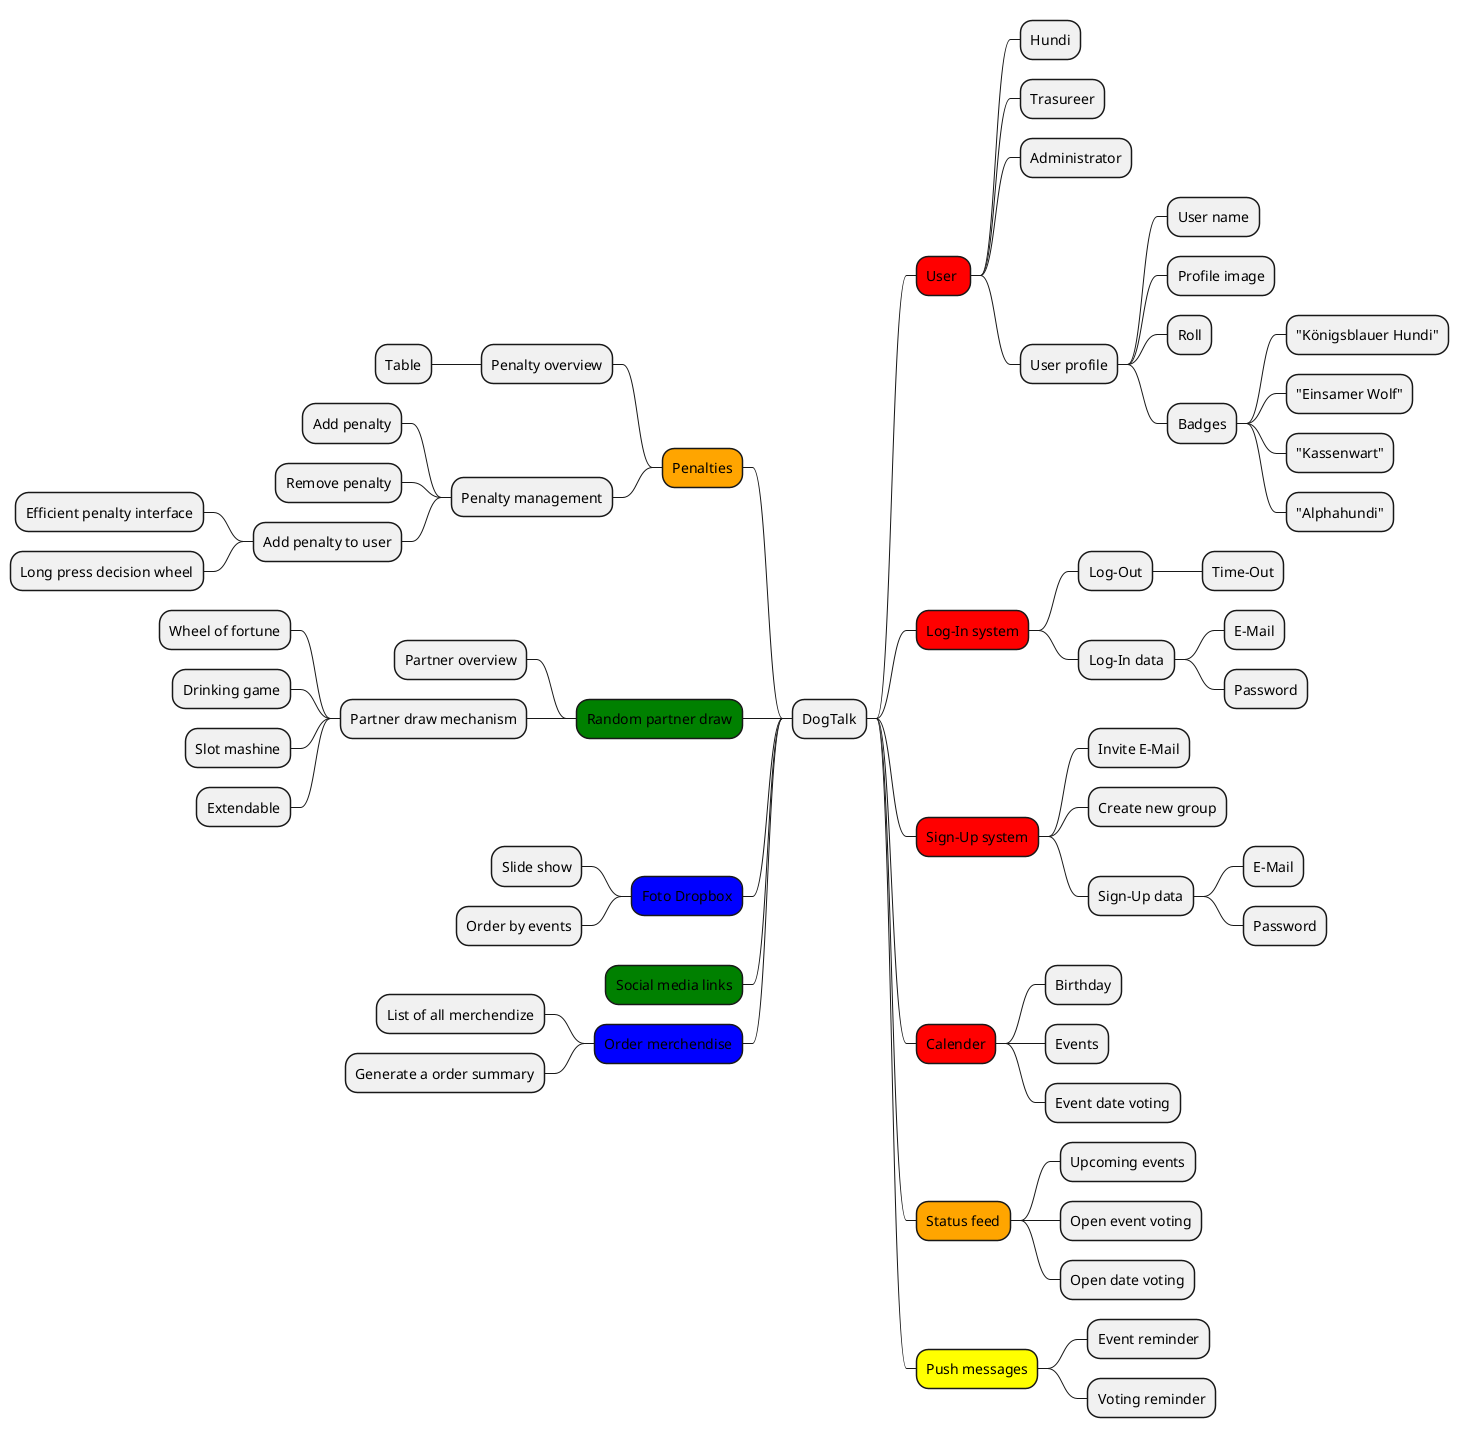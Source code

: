 @startmindmap
' Legend:
' Red: High priority
' Orange: medium priority
' Yellow: low priority
' Green: Very low priority
' Blue: Nice to have

+ DogTalk

++[#Red] User 
+++ Hundi
+++ Trasureer
+++ Administrator
+++ User profile
++++ User name
++++ Profile image
++++ Roll
++++ Badges
+++++ "Königsblauer Hundi"
+++++ "Einsamer Wolf"
+++++ "Kassenwart"
+++++ "Alphahundi"

++[#Red] Log-In system
+++ Log-Out
++++ Time-Out
+++ Log-In data
++++ E-Mail
++++ Password

++[#Red] Sign-Up system
+++ Invite E-Mail
+++ Create new group
+++ Sign-Up data
++++ E-Mail
++++ Password

++[#Red] Calender
+++ Birthday
+++ Events
+++ Event date voting

++[#Orange] Status feed
+++ Upcoming events
+++ Open event voting
+++ Open date voting

++[#Yellow] Push messages
+++ Event reminder
+++ Voting reminder

--[#Orange] Penalties
--- Penalty overview
---- Table
--- Penalty management
---- Add penalty
---- Remove penalty
---- Add penalty to user
----- Efficient penalty interface
----- Long press decision wheel

--[#Green] Random partner draw
--- Partner overview
--- Partner draw mechanism
---- Wheel of fortune
---- Drinking game
---- Slot mashine
---- Extendable

--[#Blue] Foto Dropbox
--- Slide show
--- Order by events

--[#Green] Social media links

--[#Blue] Order merchendise
--- List of all merchendize
--- Generate a order summary

@endmindmap